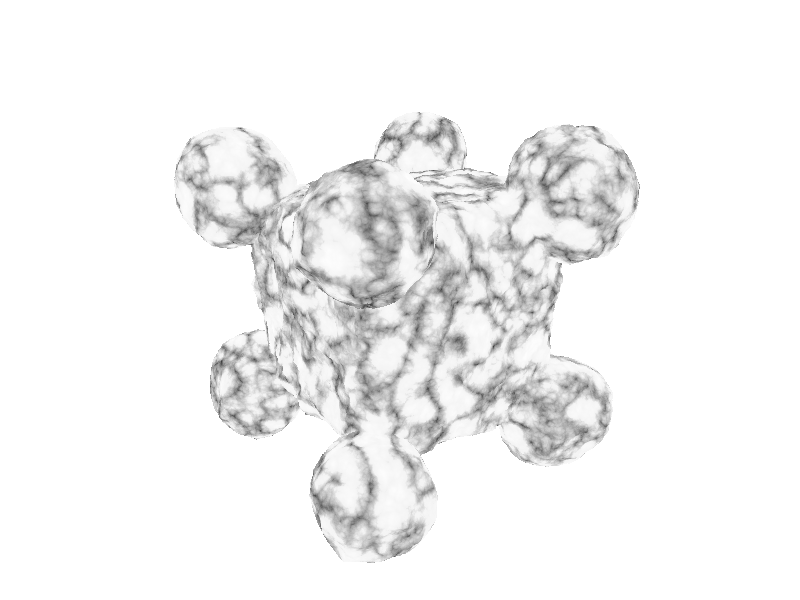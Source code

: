 #include "colors.inc"
#include "functions.inc"

camera{
        up <0,1,0>
        right <-4/3,0,0>
        sky <0,0,1>
        location <0,-5,2>
        look_at <0,0,0>
}

light_source{
        <5,-3,5>
        rgb 1
        area_light 5*x,5*y,20,20
}

#declare f_pig =
        function{
                pigment{
                        granite
                        pigment_map{
                                [0 rgb 0]
                                [1 rgb 1]
                        }
                        translate 100 
                        scale 2
                }
        }                        

isosurface{
        function{
                min(    -f_superellipsoid(x,y,z,.25,.25),
                        f_sphere(x+1,y+1,z-1,1/2),
                        f_sphere(x-1,y+1,z-1,1/2),
                        f_sphere(x+1,y-1,z-1,1/2),
                        f_sphere(x-1,y-1,z-1,1/2),
                        f_sphere(x+1,y+1,z+1,1/2),
                        f_sphere(x-1,y+1,z+1,1/2),
                        f_sphere(x+1,y-1,z+1,1/2),
                        f_sphere(x-1,y-1,z+1,1/2))
                + .25*(f_noise3d(x,y,z)-0.5)
                + .1*(f_pig(x,y,z).gray-0.5)
        } 
        max_gradient 4 
        contained_by{sphere{0,3}}
        pigment{
                granite
                pigment_map{
                        [0 rgb 0]
                        [.5 rgb .9]
                        [1 rgb 1]
                }
        }
        rotate z*35                
}

cylinder{
        -15*z,10*z,7
        pigment{rgb 1}
        normal{granite scale 3}
        hollow
}                        